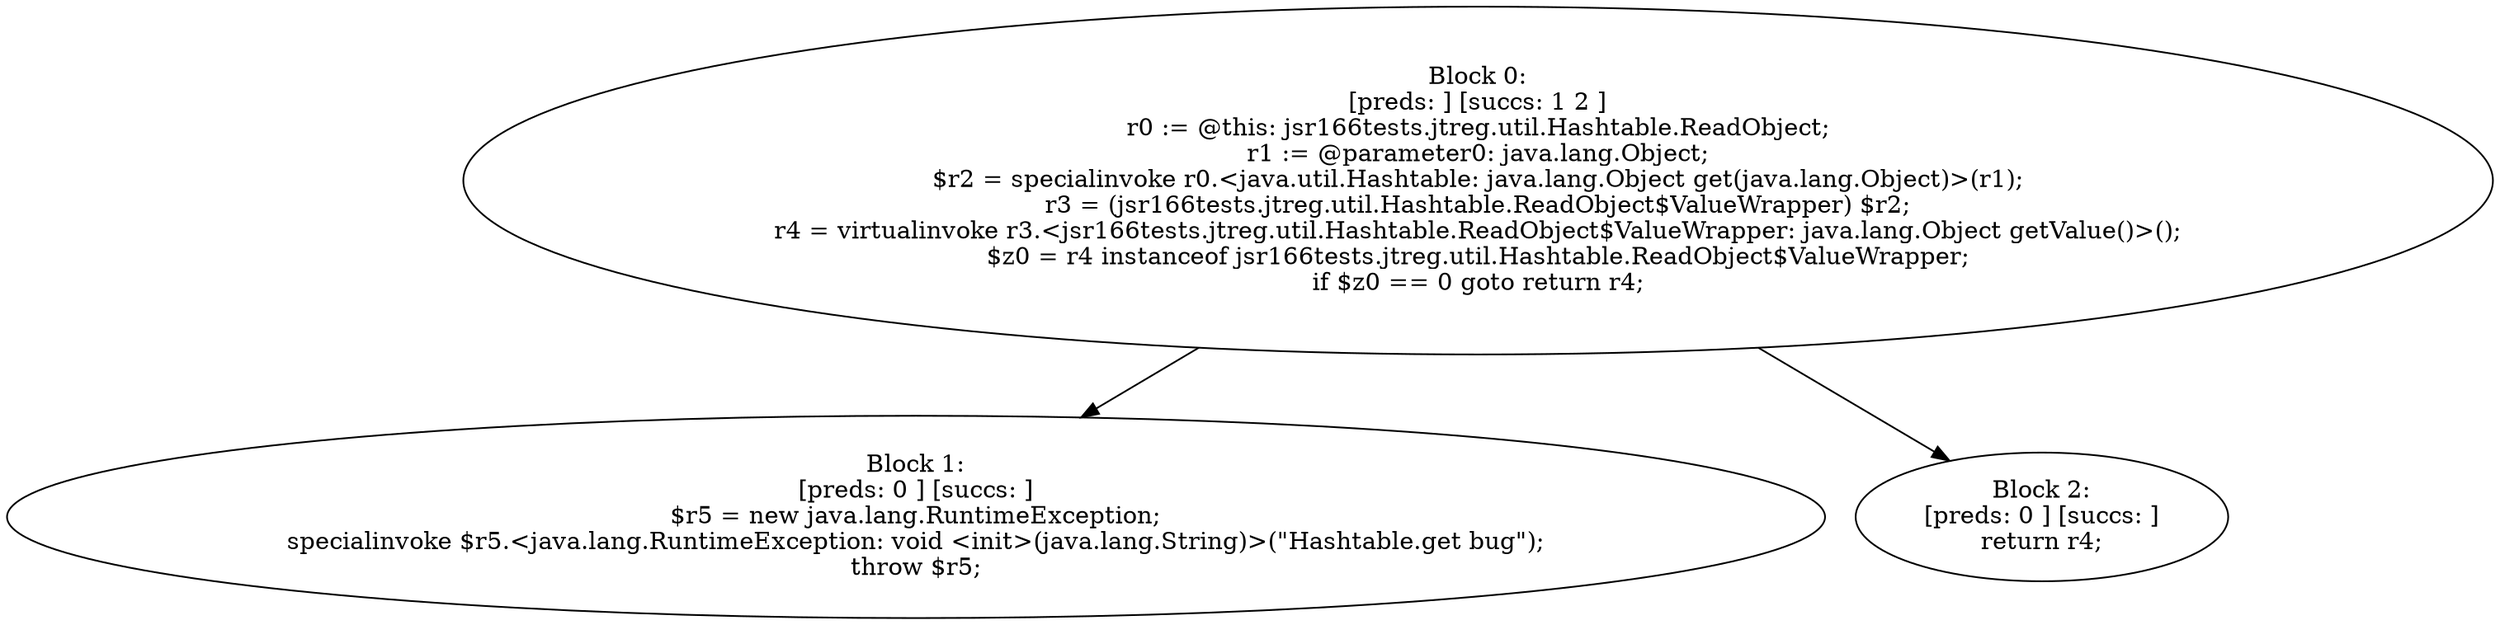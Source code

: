digraph "unitGraph" {
    "Block 0:
[preds: ] [succs: 1 2 ]
r0 := @this: jsr166tests.jtreg.util.Hashtable.ReadObject;
r1 := @parameter0: java.lang.Object;
$r2 = specialinvoke r0.<java.util.Hashtable: java.lang.Object get(java.lang.Object)>(r1);
r3 = (jsr166tests.jtreg.util.Hashtable.ReadObject$ValueWrapper) $r2;
r4 = virtualinvoke r3.<jsr166tests.jtreg.util.Hashtable.ReadObject$ValueWrapper: java.lang.Object getValue()>();
$z0 = r4 instanceof jsr166tests.jtreg.util.Hashtable.ReadObject$ValueWrapper;
if $z0 == 0 goto return r4;
"
    "Block 1:
[preds: 0 ] [succs: ]
$r5 = new java.lang.RuntimeException;
specialinvoke $r5.<java.lang.RuntimeException: void <init>(java.lang.String)>(\"Hashtable.get bug\");
throw $r5;
"
    "Block 2:
[preds: 0 ] [succs: ]
return r4;
"
    "Block 0:
[preds: ] [succs: 1 2 ]
r0 := @this: jsr166tests.jtreg.util.Hashtable.ReadObject;
r1 := @parameter0: java.lang.Object;
$r2 = specialinvoke r0.<java.util.Hashtable: java.lang.Object get(java.lang.Object)>(r1);
r3 = (jsr166tests.jtreg.util.Hashtable.ReadObject$ValueWrapper) $r2;
r4 = virtualinvoke r3.<jsr166tests.jtreg.util.Hashtable.ReadObject$ValueWrapper: java.lang.Object getValue()>();
$z0 = r4 instanceof jsr166tests.jtreg.util.Hashtable.ReadObject$ValueWrapper;
if $z0 == 0 goto return r4;
"->"Block 1:
[preds: 0 ] [succs: ]
$r5 = new java.lang.RuntimeException;
specialinvoke $r5.<java.lang.RuntimeException: void <init>(java.lang.String)>(\"Hashtable.get bug\");
throw $r5;
";
    "Block 0:
[preds: ] [succs: 1 2 ]
r0 := @this: jsr166tests.jtreg.util.Hashtable.ReadObject;
r1 := @parameter0: java.lang.Object;
$r2 = specialinvoke r0.<java.util.Hashtable: java.lang.Object get(java.lang.Object)>(r1);
r3 = (jsr166tests.jtreg.util.Hashtable.ReadObject$ValueWrapper) $r2;
r4 = virtualinvoke r3.<jsr166tests.jtreg.util.Hashtable.ReadObject$ValueWrapper: java.lang.Object getValue()>();
$z0 = r4 instanceof jsr166tests.jtreg.util.Hashtable.ReadObject$ValueWrapper;
if $z0 == 0 goto return r4;
"->"Block 2:
[preds: 0 ] [succs: ]
return r4;
";
}
